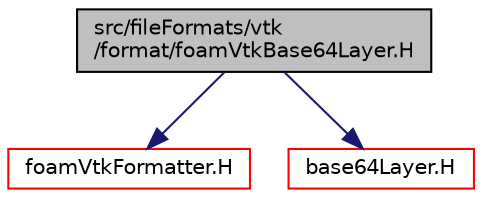 digraph "src/fileFormats/vtk/format/foamVtkBase64Layer.H"
{
  bgcolor="transparent";
  edge [fontname="Helvetica",fontsize="10",labelfontname="Helvetica",labelfontsize="10"];
  node [fontname="Helvetica",fontsize="10",shape=record];
  Node1 [label="src/fileFormats/vtk\l/format/foamVtkBase64Layer.H",height=0.2,width=0.4,color="black", fillcolor="grey75", style="filled" fontcolor="black"];
  Node1 -> Node2 [color="midnightblue",fontsize="10",style="solid",fontname="Helvetica"];
  Node2 [label="foamVtkFormatter.H",height=0.2,width=0.4,color="red",URL="$foamVtkFormatter_8H.html"];
  Node1 -> Node3 [color="midnightblue",fontsize="10",style="solid",fontname="Helvetica"];
  Node3 [label="base64Layer.H",height=0.2,width=0.4,color="red",URL="$base64Layer_8H.html"];
}
